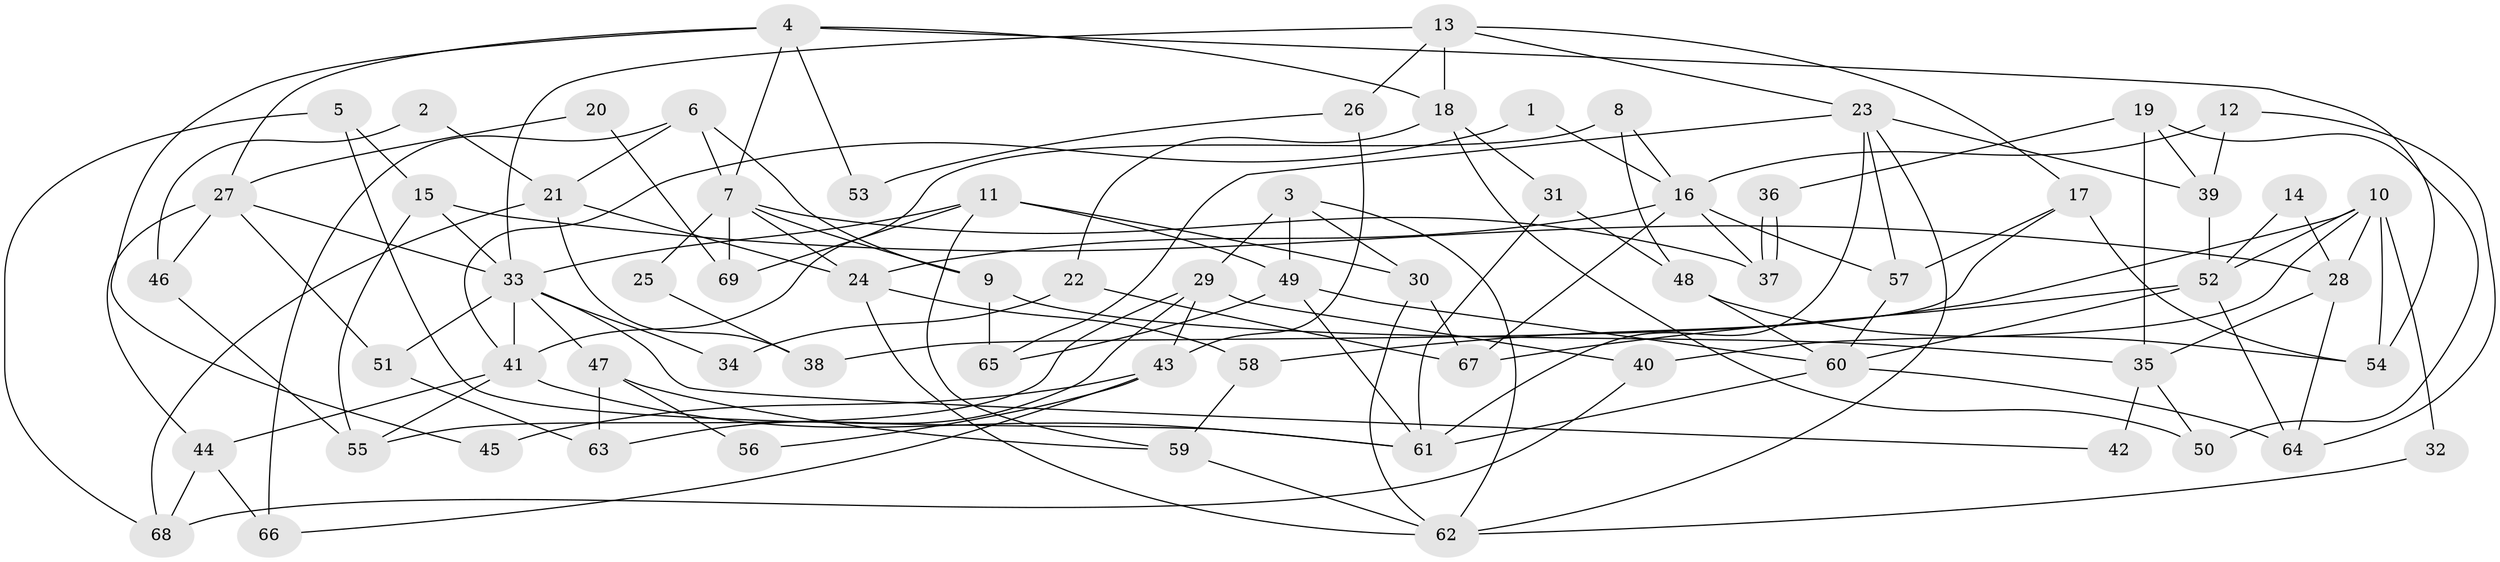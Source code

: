 // coarse degree distribution, {6: 0.25, 2: 0.1590909090909091, 7: 0.045454545454545456, 10: 0.022727272727272728, 3: 0.13636363636363635, 5: 0.18181818181818182, 8: 0.045454545454545456, 9: 0.022727272727272728, 11: 0.022727272727272728, 4: 0.11363636363636363}
// Generated by graph-tools (version 1.1) at 2025/52/02/27/25 19:52:05]
// undirected, 69 vertices, 138 edges
graph export_dot {
graph [start="1"]
  node [color=gray90,style=filled];
  1;
  2;
  3;
  4;
  5;
  6;
  7;
  8;
  9;
  10;
  11;
  12;
  13;
  14;
  15;
  16;
  17;
  18;
  19;
  20;
  21;
  22;
  23;
  24;
  25;
  26;
  27;
  28;
  29;
  30;
  31;
  32;
  33;
  34;
  35;
  36;
  37;
  38;
  39;
  40;
  41;
  42;
  43;
  44;
  45;
  46;
  47;
  48;
  49;
  50;
  51;
  52;
  53;
  54;
  55;
  56;
  57;
  58;
  59;
  60;
  61;
  62;
  63;
  64;
  65;
  66;
  67;
  68;
  69;
  1 -- 41;
  1 -- 16;
  2 -- 46;
  2 -- 21;
  3 -- 29;
  3 -- 30;
  3 -- 49;
  3 -- 62;
  4 -- 18;
  4 -- 7;
  4 -- 27;
  4 -- 45;
  4 -- 53;
  4 -- 54;
  5 -- 61;
  5 -- 15;
  5 -- 68;
  6 -- 9;
  6 -- 21;
  6 -- 7;
  6 -- 66;
  7 -- 24;
  7 -- 9;
  7 -- 25;
  7 -- 37;
  7 -- 69;
  8 -- 41;
  8 -- 48;
  8 -- 16;
  9 -- 35;
  9 -- 65;
  10 -- 52;
  10 -- 58;
  10 -- 28;
  10 -- 32;
  10 -- 40;
  10 -- 54;
  11 -- 49;
  11 -- 30;
  11 -- 33;
  11 -- 59;
  11 -- 69;
  12 -- 39;
  12 -- 16;
  12 -- 64;
  13 -- 17;
  13 -- 33;
  13 -- 18;
  13 -- 23;
  13 -- 26;
  14 -- 28;
  14 -- 52;
  15 -- 28;
  15 -- 33;
  15 -- 55;
  16 -- 37;
  16 -- 24;
  16 -- 57;
  16 -- 67;
  17 -- 54;
  17 -- 57;
  17 -- 38;
  18 -- 31;
  18 -- 22;
  18 -- 50;
  19 -- 35;
  19 -- 39;
  19 -- 36;
  19 -- 50;
  20 -- 69;
  20 -- 27;
  21 -- 68;
  21 -- 24;
  21 -- 38;
  22 -- 67;
  22 -- 34;
  23 -- 61;
  23 -- 39;
  23 -- 57;
  23 -- 62;
  23 -- 65;
  24 -- 62;
  24 -- 58;
  25 -- 38;
  26 -- 43;
  26 -- 53;
  27 -- 51;
  27 -- 33;
  27 -- 44;
  27 -- 46;
  28 -- 64;
  28 -- 35;
  29 -- 40;
  29 -- 55;
  29 -- 43;
  29 -- 63;
  30 -- 62;
  30 -- 67;
  31 -- 61;
  31 -- 48;
  32 -- 62;
  33 -- 34;
  33 -- 41;
  33 -- 42;
  33 -- 47;
  33 -- 51;
  35 -- 50;
  35 -- 42;
  36 -- 37;
  36 -- 37;
  39 -- 52;
  40 -- 68;
  41 -- 61;
  41 -- 44;
  41 -- 55;
  43 -- 66;
  43 -- 45;
  43 -- 56;
  44 -- 66;
  44 -- 68;
  46 -- 55;
  47 -- 59;
  47 -- 56;
  47 -- 63;
  48 -- 54;
  48 -- 60;
  49 -- 65;
  49 -- 60;
  49 -- 61;
  51 -- 63;
  52 -- 60;
  52 -- 64;
  52 -- 67;
  57 -- 60;
  58 -- 59;
  59 -- 62;
  60 -- 61;
  60 -- 64;
}
